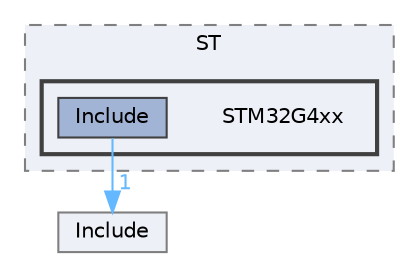 digraph "Drivers/CMSIS/Device/ST/STM32G4xx"
{
 // LATEX_PDF_SIZE
  bgcolor="transparent";
  edge [fontname=Helvetica,fontsize=10,labelfontname=Helvetica,labelfontsize=10];
  node [fontname=Helvetica,fontsize=10,shape=box,height=0.2,width=0.4];
  compound=true
  subgraph clusterdir_ea9cefa8af0ea91d7388c22d57deabc7 {
    graph [ bgcolor="#edf0f7", pencolor="grey50", label="ST", fontname=Helvetica,fontsize=10 style="filled,dashed", URL="dir_ea9cefa8af0ea91d7388c22d57deabc7.html",tooltip=""]
  subgraph clusterdir_315a2922275f4465af7d1db580e9514c {
    graph [ bgcolor="#edf0f7", pencolor="grey25", label="", fontname=Helvetica,fontsize=10 style="filled,bold", URL="dir_315a2922275f4465af7d1db580e9514c.html",tooltip=""]
    dir_315a2922275f4465af7d1db580e9514c [shape=plaintext, label="STM32G4xx"];
  dir_94ee27ec07a1cbe9a4a30588df278a90 [label="Include", fillcolor="#a2b4d6", color="grey25", style="filled", URL="dir_94ee27ec07a1cbe9a4a30588df278a90.html",tooltip=""];
  }
  }
  dir_5d6a8c3e4e61116f4938be35d8adfd18 [label="Include", fillcolor="#edf0f7", color="grey50", style="filled", URL="dir_5d6a8c3e4e61116f4938be35d8adfd18.html",tooltip=""];
  dir_94ee27ec07a1cbe9a4a30588df278a90->dir_5d6a8c3e4e61116f4938be35d8adfd18 [headlabel="1", labeldistance=1.5 headhref="dir_000006_000007.html" color="steelblue1" fontcolor="steelblue1"];
}
